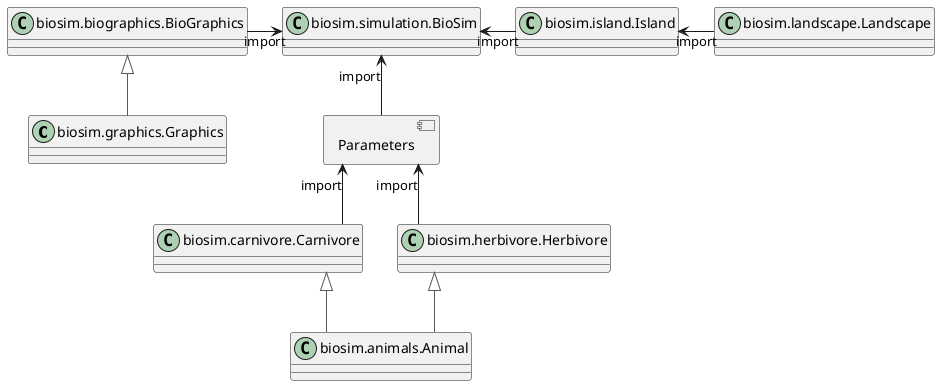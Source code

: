 @startuml

top to bottom direction
skinparam linetype ortho
allowmixing

class node7 as "biosim.graphics.Graphics"
class node3 as "biosim.biographics.BioGraphics"
component Parameters
class node5 as "biosim.simulation.BioSim"
class node9 as "biosim.island.Island"
class node2 as "biosim.landscape.Landscape"
class node4 as "biosim.carnivore.Carnivore"
class node0 as "biosim.herbivore.Herbivore"
class node8 as "biosim.animals.Animal"

node3 -> node5: import

node5 <-- Parameters: import
Parameters <-- node4: import
Parameters <-- node0: import

node5 <- node9: import
node9 <- node2: import

node3   ^-[#595959,plain]-  node7  
node0   ^-[#595959,plain]-  node8
node4   ^-[#595959,plain]-  node8
@enduml

